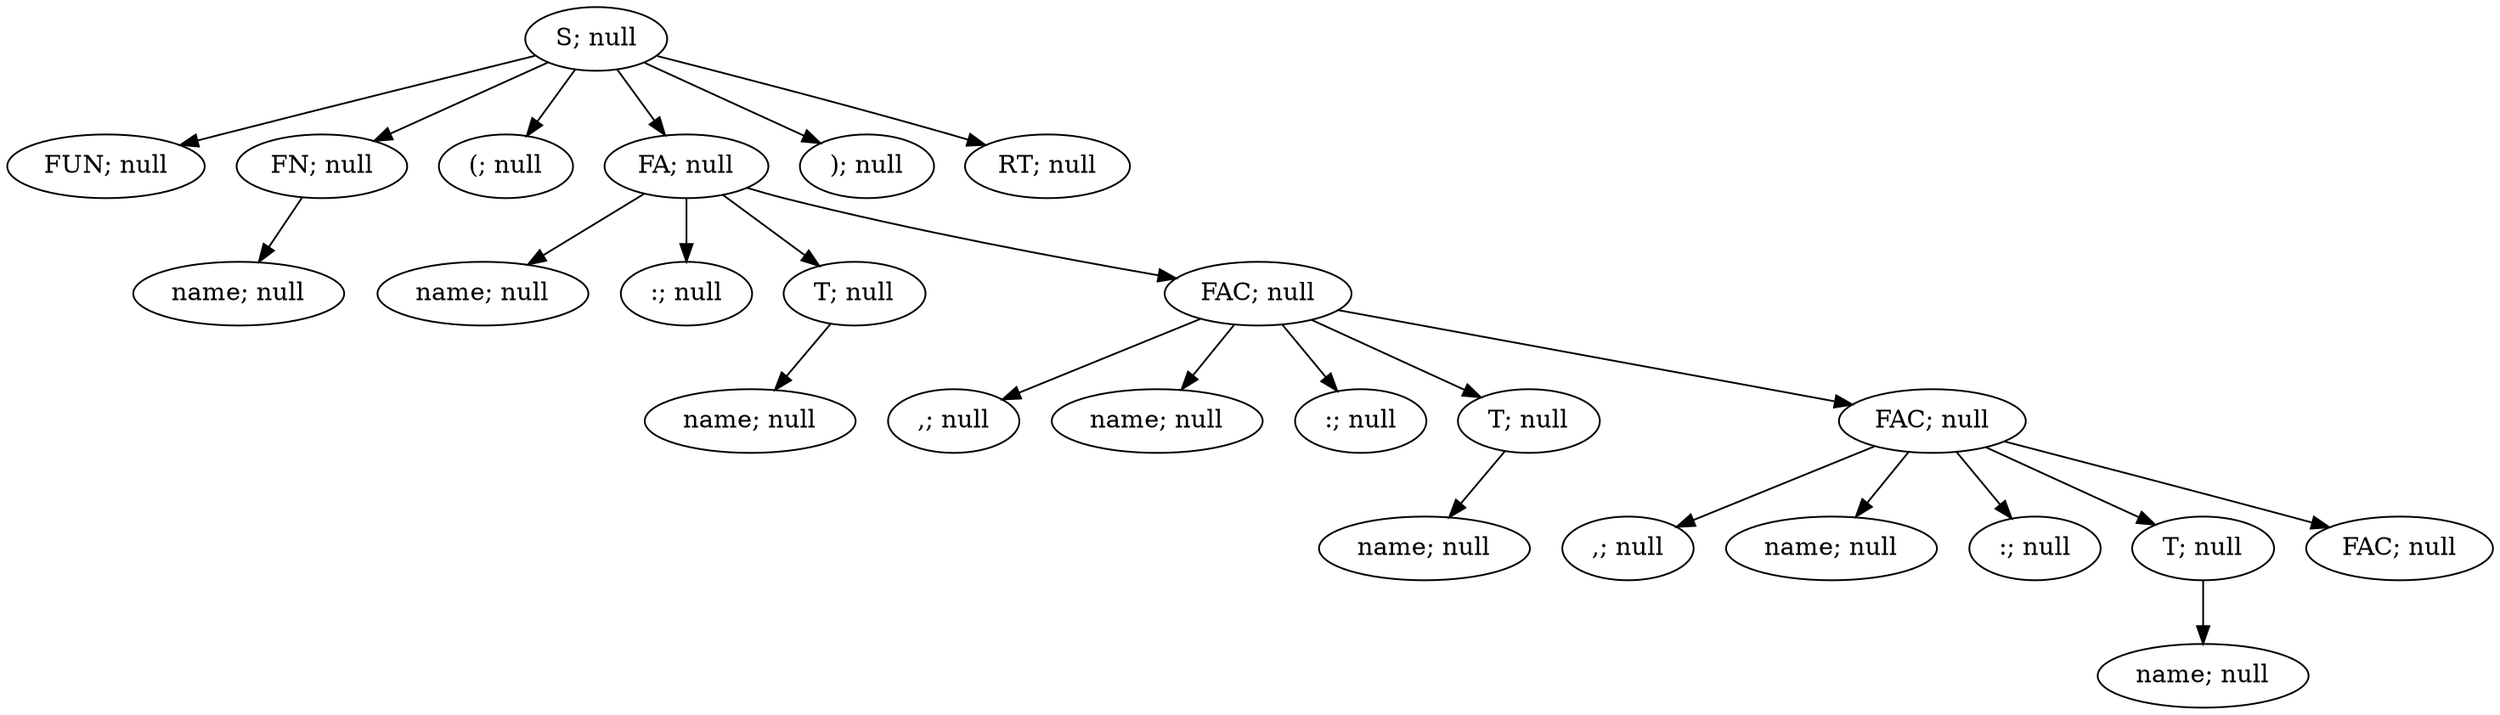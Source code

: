 digraph ParserResult {
"NonTerminal[name=S]_47" [label="S; null"]
"Token{name='FUN', value='fun'}_23" [label="FUN; null"]
"NonTerminal[name=S]_47"->"Token{name='FUN', value='fun'}_23";
"Token{name='FUN', value='fun'}_23" [label="FUN; null"]
"NonTerminal[name=FN]_25" [label="FN; null"]
"NonTerminal[name=S]_47"->"NonTerminal[name=FN]_25";
"NonTerminal[name=FN]_25" [label="FN; null"]
"Token{name='name', value='aboba'}_24" [label="name; null"]
"NonTerminal[name=FN]_25"->"Token{name='name', value='aboba'}_24";
"Token{name='name', value='aboba'}_24" [label="name; null"]
"Token{name='(', value='('}_26" [label="(; null"]
"NonTerminal[name=S]_47"->"Token{name='(', value='('}_26";
"Token{name='(', value='('}_26" [label="(; null"]
"NonTerminal[name=FA]_44" [label="FA; null"]
"NonTerminal[name=S]_47"->"NonTerminal[name=FA]_44";
"NonTerminal[name=FA]_44" [label="FA; null"]
"Token{name='name', value='a'}_27" [label="name; null"]
"NonTerminal[name=FA]_44"->"Token{name='name', value='a'}_27";
"Token{name='name', value='a'}_27" [label="name; null"]
"Token{name=':', value=':'}_28" [label=":; null"]
"NonTerminal[name=FA]_44"->"Token{name=':', value=':'}_28";
"Token{name=':', value=':'}_28" [label=":; null"]
"NonTerminal[name=T]_30" [label="T; null"]
"NonTerminal[name=FA]_44"->"NonTerminal[name=T]_30";
"NonTerminal[name=T]_30" [label="T; null"]
"Token{name='name', value='Int'}_29" [label="name; null"]
"NonTerminal[name=T]_30"->"Token{name='name', value='Int'}_29";
"Token{name='name', value='Int'}_29" [label="name; null"]
"NonTerminal[name=FAC]_43" [label="FAC; null"]
"NonTerminal[name=FA]_44"->"NonTerminal[name=FAC]_43";
"NonTerminal[name=FAC]_43" [label="FAC; null"]
"Token{name=',', value=','}_31" [label=",; null"]
"NonTerminal[name=FAC]_43"->"Token{name=',', value=','}_31";
"Token{name=',', value=','}_31" [label=",; null"]
"Token{name='name', value='b'}_32" [label="name; null"]
"NonTerminal[name=FAC]_43"->"Token{name='name', value='b'}_32";
"Token{name='name', value='b'}_32" [label="name; null"]
"Token{name=':', value=':'}_33" [label=":; null"]
"NonTerminal[name=FAC]_43"->"Token{name=':', value=':'}_33";
"Token{name=':', value=':'}_33" [label=":; null"]
"NonTerminal[name=T]_35" [label="T; null"]
"NonTerminal[name=FAC]_43"->"NonTerminal[name=T]_35";
"NonTerminal[name=T]_35" [label="T; null"]
"Token{name='name', value='Int'}_34" [label="name; null"]
"NonTerminal[name=T]_35"->"Token{name='name', value='Int'}_34";
"Token{name='name', value='Int'}_34" [label="name; null"]
"NonTerminal[name=FAC]_42" [label="FAC; null"]
"NonTerminal[name=FAC]_43"->"NonTerminal[name=FAC]_42";
"NonTerminal[name=FAC]_42" [label="FAC; null"]
"Token{name=',', value=','}_36" [label=",; null"]
"NonTerminal[name=FAC]_42"->"Token{name=',', value=','}_36";
"Token{name=',', value=','}_36" [label=",; null"]
"Token{name='name', value='c'}_37" [label="name; null"]
"NonTerminal[name=FAC]_42"->"Token{name='name', value='c'}_37";
"Token{name='name', value='c'}_37" [label="name; null"]
"Token{name=':', value=':'}_38" [label=":; null"]
"NonTerminal[name=FAC]_42"->"Token{name=':', value=':'}_38";
"Token{name=':', value=':'}_38" [label=":; null"]
"NonTerminal[name=T]_40" [label="T; null"]
"NonTerminal[name=FAC]_42"->"NonTerminal[name=T]_40";
"NonTerminal[name=T]_40" [label="T; null"]
"Token{name='name', value='String'}_39" [label="name; null"]
"NonTerminal[name=T]_40"->"Token{name='name', value='String'}_39";
"Token{name='name', value='String'}_39" [label="name; null"]
"NonTerminal[name=FAC]_41" [label="FAC; null"]
"NonTerminal[name=FAC]_42"->"NonTerminal[name=FAC]_41";
"NonTerminal[name=FAC]_41" [label="FAC; null"]
"Token{name=')', value=')'}_45" [label="); null"]
"NonTerminal[name=S]_47"->"Token{name=')', value=')'}_45";
"Token{name=')', value=')'}_45" [label="); null"]
"NonTerminal[name=RT]_46" [label="RT; null"]
"NonTerminal[name=S]_47"->"NonTerminal[name=RT]_46";
"NonTerminal[name=RT]_46" [label="RT; null"]
}